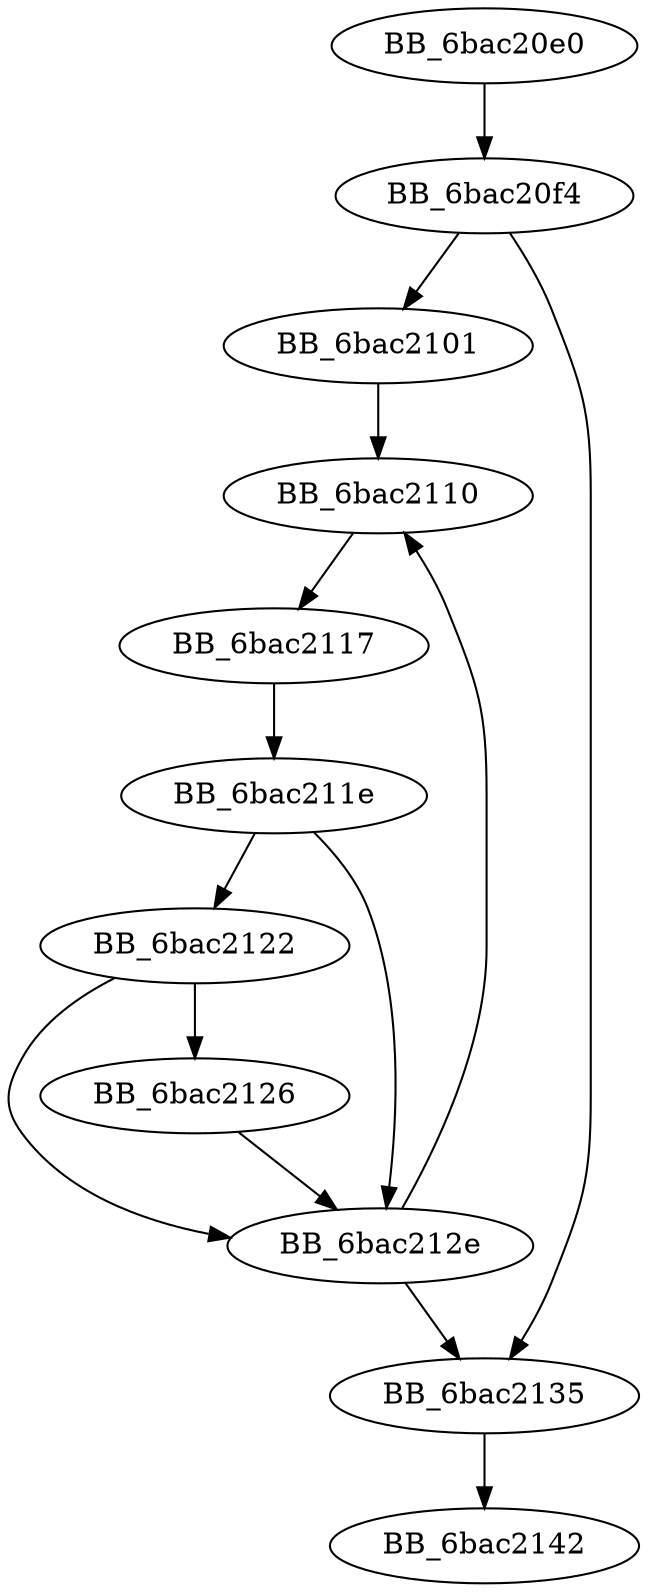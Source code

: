 DiGraph sub_6BAC20E0{
BB_6bac20e0->BB_6bac20f4
BB_6bac20f4->BB_6bac2101
BB_6bac20f4->BB_6bac2135
BB_6bac2101->BB_6bac2110
BB_6bac2110->BB_6bac2117
BB_6bac2117->BB_6bac211e
BB_6bac211e->BB_6bac2122
BB_6bac211e->BB_6bac212e
BB_6bac2122->BB_6bac2126
BB_6bac2122->BB_6bac212e
BB_6bac2126->BB_6bac212e
BB_6bac212e->BB_6bac2110
BB_6bac212e->BB_6bac2135
BB_6bac2135->BB_6bac2142
}

